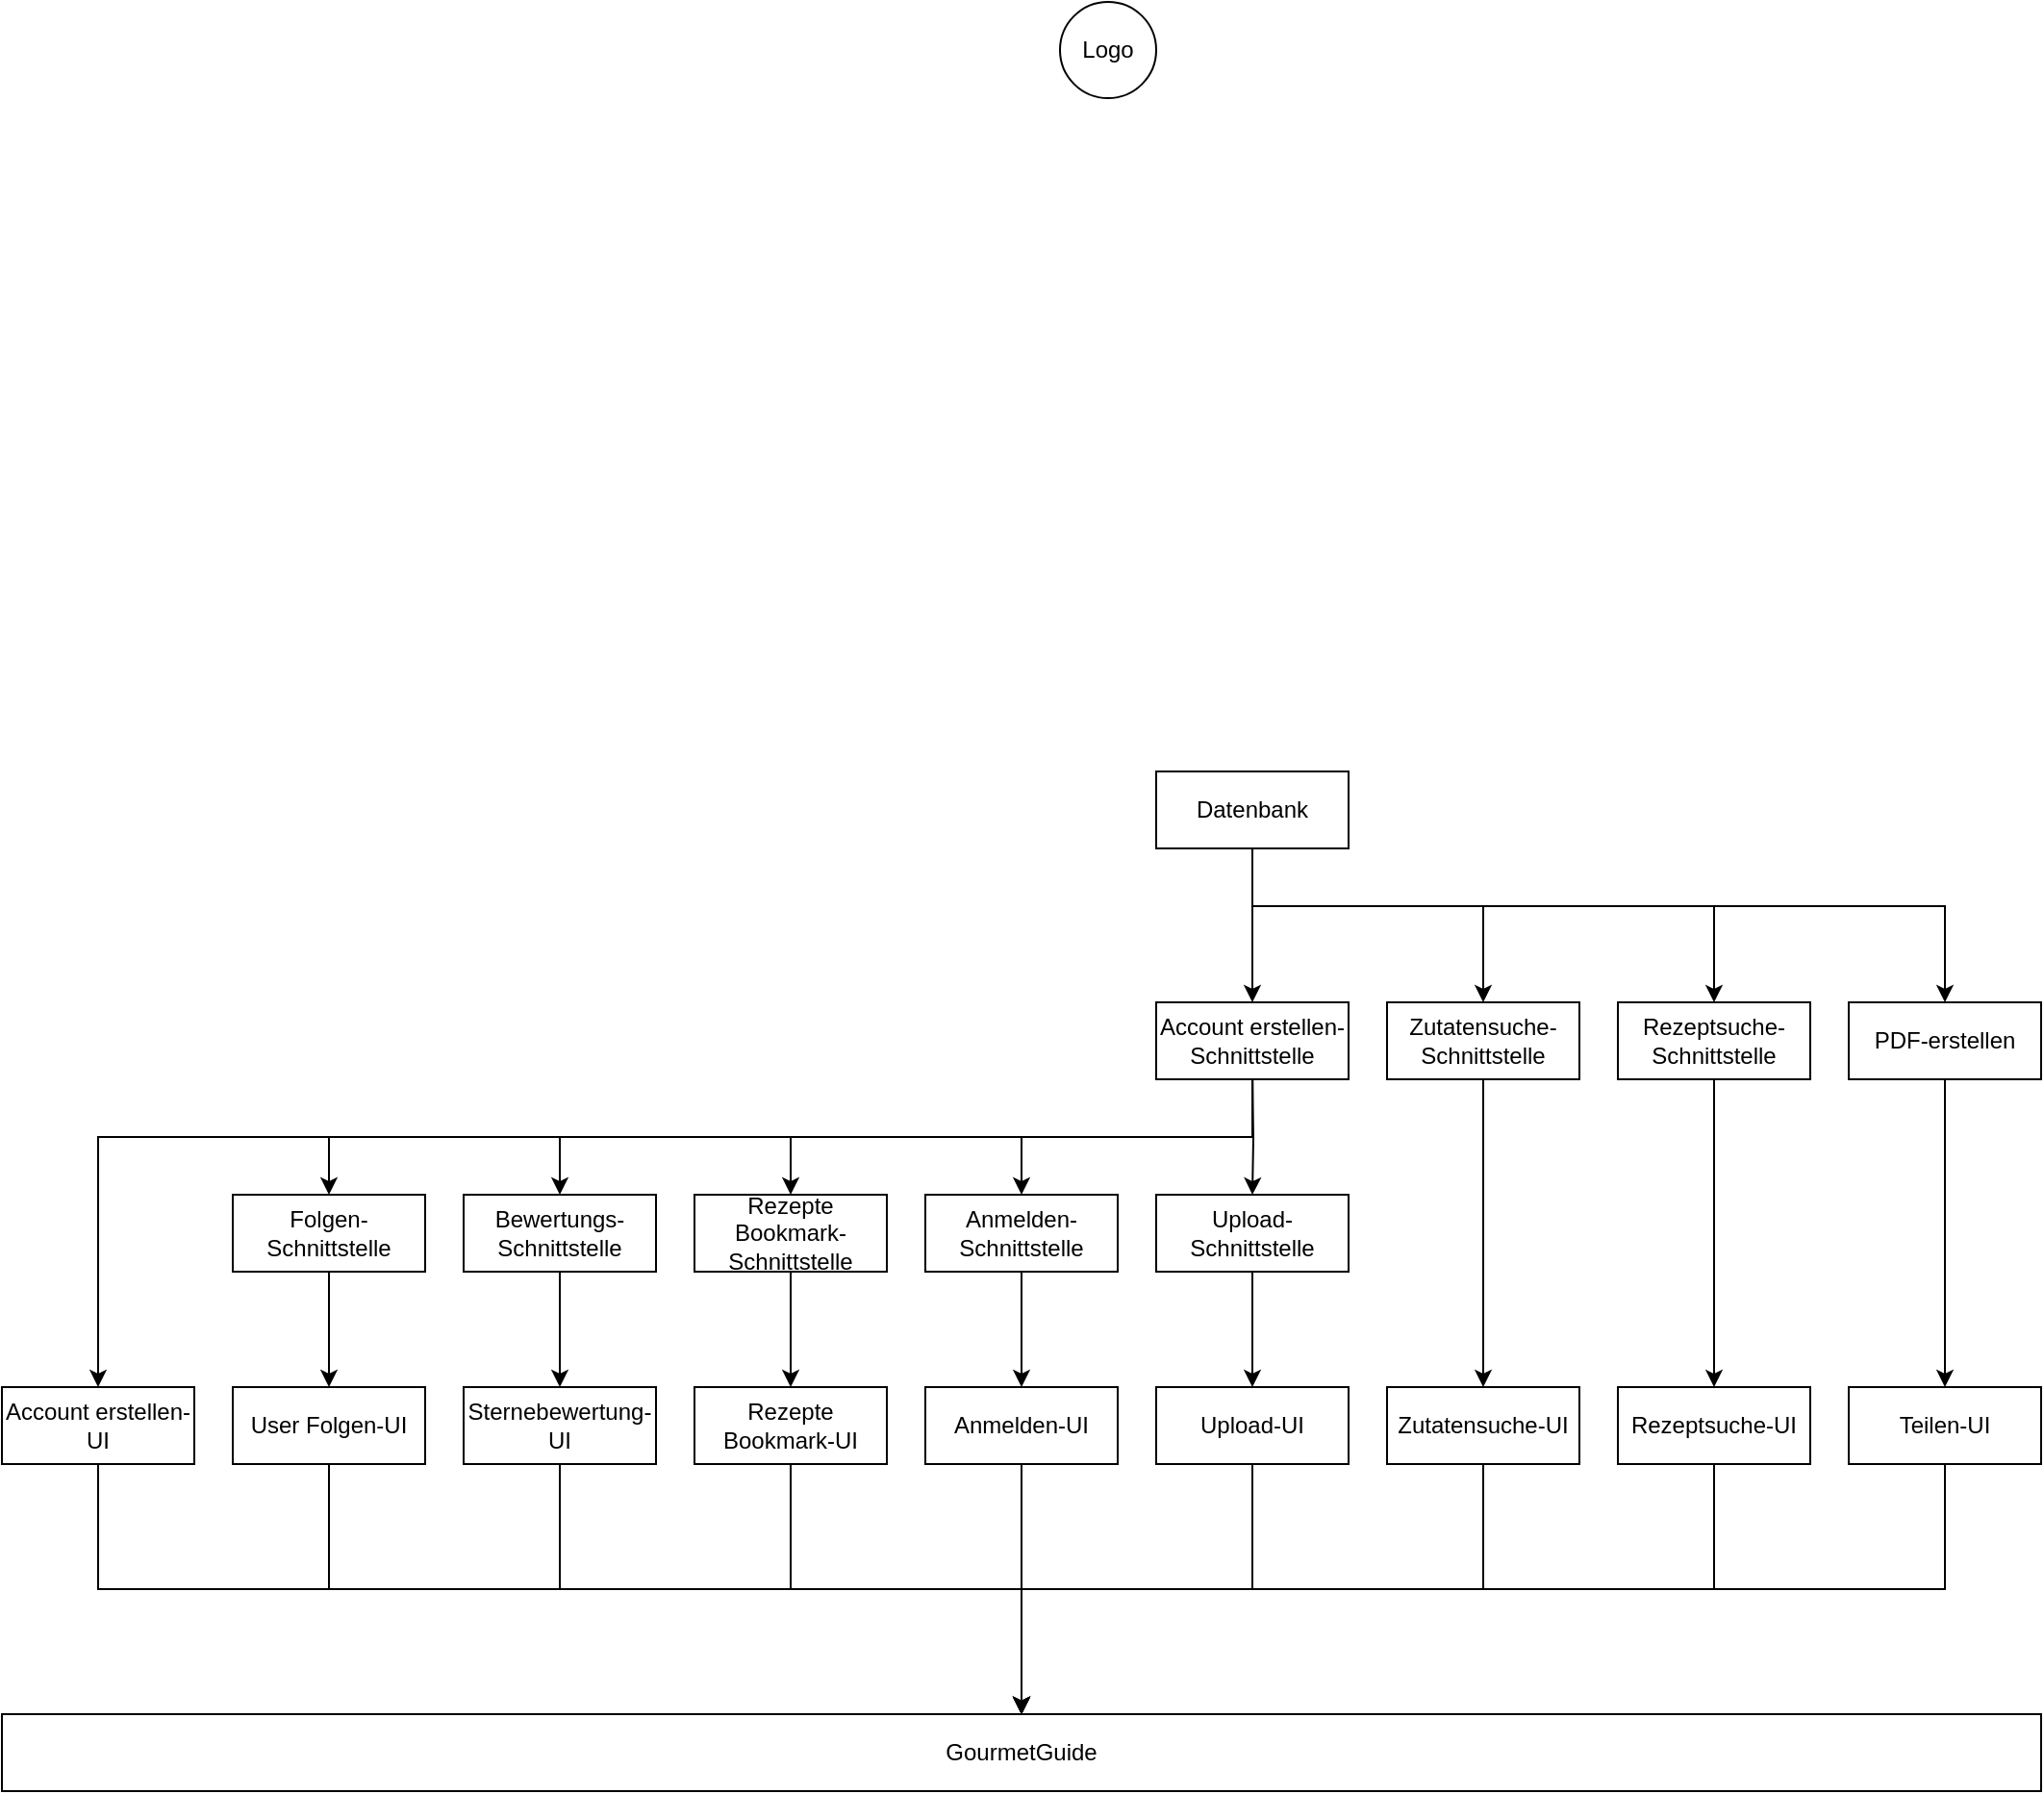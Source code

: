 <mxfile version="24.7.12">
  <diagram name="Seite-1" id="9pEVWhV_WQzaXaiLkUfg">
    <mxGraphModel dx="2349" dy="885" grid="1" gridSize="10" guides="1" tooltips="1" connect="1" arrows="1" fold="1" page="1" pageScale="1" pageWidth="827" pageHeight="1169" math="0" shadow="0">
      <root>
        <mxCell id="0" />
        <mxCell id="1" parent="0" />
        <mxCell id="P6qjONITBiFZTRHwnlfQ-25" value="GourmetGuide" style="rounded=0;whiteSpace=wrap;html=1;" vertex="1" parent="1">
          <mxGeometry x="-560" y="900" width="1060" height="40" as="geometry" />
        </mxCell>
        <mxCell id="P6qjONITBiFZTRHwnlfQ-114" style="edgeStyle=orthogonalEdgeStyle;rounded=0;orthogonalLoop=1;jettySize=auto;html=1;" edge="1" parent="1" source="P6qjONITBiFZTRHwnlfQ-39" target="P6qjONITBiFZTRHwnlfQ-25">
          <mxGeometry relative="1" as="geometry" />
        </mxCell>
        <mxCell id="P6qjONITBiFZTRHwnlfQ-39" value="Upload-UI" style="rounded=0;whiteSpace=wrap;html=1;" vertex="1" parent="1">
          <mxGeometry x="40" y="730" width="100" height="40" as="geometry" />
        </mxCell>
        <mxCell id="P6qjONITBiFZTRHwnlfQ-102" style="edgeStyle=orthogonalEdgeStyle;rounded=0;orthogonalLoop=1;jettySize=auto;html=1;" edge="1" parent="1" source="P6qjONITBiFZTRHwnlfQ-41" target="P6qjONITBiFZTRHwnlfQ-39">
          <mxGeometry relative="1" as="geometry" />
        </mxCell>
        <mxCell id="P6qjONITBiFZTRHwnlfQ-41" value="Upload-Schnittstelle" style="rounded=0;whiteSpace=wrap;html=1;" vertex="1" parent="1">
          <mxGeometry x="40" y="630" width="100" height="40" as="geometry" />
        </mxCell>
        <mxCell id="P6qjONITBiFZTRHwnlfQ-43" value="Logo" style="ellipse;whiteSpace=wrap;html=1;aspect=fixed;" vertex="1" parent="1">
          <mxGeometry x="-10" y="10" width="50" height="50" as="geometry" />
        </mxCell>
        <mxCell id="P6qjONITBiFZTRHwnlfQ-99" style="edgeStyle=orthogonalEdgeStyle;rounded=0;orthogonalLoop=1;jettySize=auto;html=1;" edge="1" parent="1" source="P6qjONITBiFZTRHwnlfQ-45" target="P6qjONITBiFZTRHwnlfQ-47">
          <mxGeometry relative="1" as="geometry" />
        </mxCell>
        <mxCell id="P6qjONITBiFZTRHwnlfQ-45" value="Bewertungs-Schnittstelle" style="rounded=0;whiteSpace=wrap;html=1;" vertex="1" parent="1">
          <mxGeometry x="-320" y="630" width="100" height="40" as="geometry" />
        </mxCell>
        <mxCell id="P6qjONITBiFZTRHwnlfQ-111" style="edgeStyle=orthogonalEdgeStyle;rounded=0;orthogonalLoop=1;jettySize=auto;html=1;" edge="1" parent="1" source="P6qjONITBiFZTRHwnlfQ-47" target="P6qjONITBiFZTRHwnlfQ-25">
          <mxGeometry relative="1" as="geometry" />
        </mxCell>
        <mxCell id="P6qjONITBiFZTRHwnlfQ-47" value="Sternebewertung-UI" style="rounded=0;whiteSpace=wrap;html=1;" vertex="1" parent="1">
          <mxGeometry x="-320" y="730" width="100" height="40" as="geometry" />
        </mxCell>
        <mxCell id="P6qjONITBiFZTRHwnlfQ-113" style="edgeStyle=orthogonalEdgeStyle;rounded=0;orthogonalLoop=1;jettySize=auto;html=1;" edge="1" parent="1" source="P6qjONITBiFZTRHwnlfQ-55" target="P6qjONITBiFZTRHwnlfQ-25">
          <mxGeometry relative="1" as="geometry" />
        </mxCell>
        <mxCell id="P6qjONITBiFZTRHwnlfQ-55" value="Anmelden-UI" style="rounded=0;whiteSpace=wrap;html=1;" vertex="1" parent="1">
          <mxGeometry x="-80" y="730" width="100" height="40" as="geometry" />
        </mxCell>
        <mxCell id="P6qjONITBiFZTRHwnlfQ-109" style="edgeStyle=orthogonalEdgeStyle;rounded=0;orthogonalLoop=1;jettySize=auto;html=1;" edge="1" parent="1" source="P6qjONITBiFZTRHwnlfQ-57" target="P6qjONITBiFZTRHwnlfQ-25">
          <mxGeometry relative="1" as="geometry" />
        </mxCell>
        <mxCell id="P6qjONITBiFZTRHwnlfQ-57" value="Account erstellen-UI" style="rounded=0;whiteSpace=wrap;html=1;" vertex="1" parent="1">
          <mxGeometry x="-560" y="730" width="100" height="40" as="geometry" />
        </mxCell>
        <mxCell id="P6qjONITBiFZTRHwnlfQ-96" style="edgeStyle=orthogonalEdgeStyle;rounded=0;orthogonalLoop=1;jettySize=auto;html=1;" edge="1" parent="1" source="P6qjONITBiFZTRHwnlfQ-59" target="P6qjONITBiFZTRHwnlfQ-92">
          <mxGeometry relative="1" as="geometry">
            <Array as="points">
              <mxPoint x="90" y="600" />
              <mxPoint x="-30" y="600" />
            </Array>
          </mxGeometry>
        </mxCell>
        <mxCell id="P6qjONITBiFZTRHwnlfQ-98" style="edgeStyle=orthogonalEdgeStyle;rounded=0;orthogonalLoop=1;jettySize=auto;html=1;entryX=0.5;entryY=0;entryDx=0;entryDy=0;" edge="1" parent="1" source="P6qjONITBiFZTRHwnlfQ-59" target="P6qjONITBiFZTRHwnlfQ-57">
          <mxGeometry relative="1" as="geometry">
            <Array as="points">
              <mxPoint x="90" y="600" />
              <mxPoint x="-510" y="600" />
            </Array>
          </mxGeometry>
        </mxCell>
        <mxCell id="P6qjONITBiFZTRHwnlfQ-59" value="Account erstellen-Schnittstelle" style="rounded=0;whiteSpace=wrap;html=1;" vertex="1" parent="1">
          <mxGeometry x="40" y="530" width="100" height="40" as="geometry" />
        </mxCell>
        <mxCell id="P6qjONITBiFZTRHwnlfQ-86" style="edgeStyle=orthogonalEdgeStyle;rounded=0;orthogonalLoop=1;jettySize=auto;html=1;" edge="1" parent="1" target="P6qjONITBiFZTRHwnlfQ-41">
          <mxGeometry relative="1" as="geometry">
            <mxPoint x="90" y="570" as="sourcePoint" />
          </mxGeometry>
        </mxCell>
        <mxCell id="P6qjONITBiFZTRHwnlfQ-89" style="edgeStyle=orthogonalEdgeStyle;rounded=0;orthogonalLoop=1;jettySize=auto;html=1;" edge="1" parent="1" target="P6qjONITBiFZTRHwnlfQ-70">
          <mxGeometry relative="1" as="geometry">
            <mxPoint x="90.048" y="570" as="sourcePoint" />
            <Array as="points">
              <mxPoint x="90" y="600" />
              <mxPoint x="-390" y="600" />
            </Array>
          </mxGeometry>
        </mxCell>
        <mxCell id="P6qjONITBiFZTRHwnlfQ-90" style="edgeStyle=orthogonalEdgeStyle;rounded=0;orthogonalLoop=1;jettySize=auto;html=1;" edge="1" parent="1" target="P6qjONITBiFZTRHwnlfQ-45">
          <mxGeometry relative="1" as="geometry">
            <mxPoint x="90.048" y="570" as="sourcePoint" />
            <Array as="points">
              <mxPoint x="90" y="600" />
              <mxPoint x="-270" y="600" />
            </Array>
          </mxGeometry>
        </mxCell>
        <mxCell id="P6qjONITBiFZTRHwnlfQ-91" style="edgeStyle=orthogonalEdgeStyle;rounded=0;orthogonalLoop=1;jettySize=auto;html=1;" edge="1" parent="1" target="P6qjONITBiFZTRHwnlfQ-74">
          <mxGeometry relative="1" as="geometry">
            <mxPoint x="90.048" y="570" as="sourcePoint" />
            <Array as="points">
              <mxPoint x="90" y="600" />
              <mxPoint x="-150" y="600" />
            </Array>
          </mxGeometry>
        </mxCell>
        <mxCell id="P6qjONITBiFZTRHwnlfQ-117" style="edgeStyle=orthogonalEdgeStyle;rounded=0;orthogonalLoop=1;jettySize=auto;html=1;" edge="1" parent="1" source="P6qjONITBiFZTRHwnlfQ-64" target="P6qjONITBiFZTRHwnlfQ-25">
          <mxGeometry relative="1" as="geometry" />
        </mxCell>
        <mxCell id="P6qjONITBiFZTRHwnlfQ-64" value="Teilen-UI" style="rounded=0;whiteSpace=wrap;html=1;" vertex="1" parent="1">
          <mxGeometry x="400" y="730" width="100" height="40" as="geometry" />
        </mxCell>
        <mxCell id="P6qjONITBiFZTRHwnlfQ-106" style="edgeStyle=orthogonalEdgeStyle;rounded=0;orthogonalLoop=1;jettySize=auto;html=1;" edge="1" parent="1" source="P6qjONITBiFZTRHwnlfQ-66" target="P6qjONITBiFZTRHwnlfQ-64">
          <mxGeometry relative="1" as="geometry" />
        </mxCell>
        <mxCell id="P6qjONITBiFZTRHwnlfQ-66" value="PDF-erstellen" style="rounded=0;whiteSpace=wrap;html=1;" vertex="1" parent="1">
          <mxGeometry x="400" y="530" width="100" height="40" as="geometry" />
        </mxCell>
        <mxCell id="P6qjONITBiFZTRHwnlfQ-108" style="edgeStyle=orthogonalEdgeStyle;rounded=0;orthogonalLoop=1;jettySize=auto;html=1;" edge="1" parent="1" source="P6qjONITBiFZTRHwnlfQ-68" target="P6qjONITBiFZTRHwnlfQ-25">
          <mxGeometry relative="1" as="geometry" />
        </mxCell>
        <mxCell id="P6qjONITBiFZTRHwnlfQ-68" value="User Folgen-UI" style="rounded=0;whiteSpace=wrap;html=1;" vertex="1" parent="1">
          <mxGeometry x="-440" y="730" width="100" height="40" as="geometry" />
        </mxCell>
        <mxCell id="P6qjONITBiFZTRHwnlfQ-97" style="edgeStyle=orthogonalEdgeStyle;rounded=0;orthogonalLoop=1;jettySize=auto;html=1;" edge="1" parent="1" source="P6qjONITBiFZTRHwnlfQ-70" target="P6qjONITBiFZTRHwnlfQ-68">
          <mxGeometry relative="1" as="geometry" />
        </mxCell>
        <mxCell id="P6qjONITBiFZTRHwnlfQ-70" value="Folgen- Schnittstelle" style="rounded=0;whiteSpace=wrap;html=1;" vertex="1" parent="1">
          <mxGeometry x="-440" y="630" width="100" height="40" as="geometry" />
        </mxCell>
        <mxCell id="P6qjONITBiFZTRHwnlfQ-112" style="edgeStyle=orthogonalEdgeStyle;rounded=0;orthogonalLoop=1;jettySize=auto;html=1;" edge="1" parent="1" source="P6qjONITBiFZTRHwnlfQ-72" target="P6qjONITBiFZTRHwnlfQ-25">
          <mxGeometry relative="1" as="geometry" />
        </mxCell>
        <mxCell id="P6qjONITBiFZTRHwnlfQ-72" value="Rezepte Bookmark-UI" style="rounded=0;whiteSpace=wrap;html=1;" vertex="1" parent="1">
          <mxGeometry x="-200" y="730" width="100" height="40" as="geometry" />
        </mxCell>
        <mxCell id="P6qjONITBiFZTRHwnlfQ-100" style="edgeStyle=orthogonalEdgeStyle;rounded=0;orthogonalLoop=1;jettySize=auto;html=1;" edge="1" parent="1" source="P6qjONITBiFZTRHwnlfQ-74" target="P6qjONITBiFZTRHwnlfQ-72">
          <mxGeometry relative="1" as="geometry" />
        </mxCell>
        <mxCell id="P6qjONITBiFZTRHwnlfQ-74" value="Rezepte Bookmark-Schnittstelle" style="rounded=0;whiteSpace=wrap;html=1;" vertex="1" parent="1">
          <mxGeometry x="-200" y="630" width="100" height="40" as="geometry" />
        </mxCell>
        <mxCell id="P6qjONITBiFZTRHwnlfQ-115" style="edgeStyle=orthogonalEdgeStyle;rounded=0;orthogonalLoop=1;jettySize=auto;html=1;" edge="1" parent="1" source="P6qjONITBiFZTRHwnlfQ-75" target="P6qjONITBiFZTRHwnlfQ-25">
          <mxGeometry relative="1" as="geometry" />
        </mxCell>
        <mxCell id="P6qjONITBiFZTRHwnlfQ-75" value="Zutatensuche-UI" style="rounded=0;whiteSpace=wrap;html=1;" vertex="1" parent="1">
          <mxGeometry x="160" y="730" width="100" height="40" as="geometry" />
        </mxCell>
        <mxCell id="P6qjONITBiFZTRHwnlfQ-116" style="edgeStyle=orthogonalEdgeStyle;rounded=0;orthogonalLoop=1;jettySize=auto;html=1;" edge="1" parent="1" source="P6qjONITBiFZTRHwnlfQ-76" target="P6qjONITBiFZTRHwnlfQ-25">
          <mxGeometry relative="1" as="geometry" />
        </mxCell>
        <mxCell id="P6qjONITBiFZTRHwnlfQ-76" value="Rezeptsuche-UI" style="rounded=0;whiteSpace=wrap;html=1;" vertex="1" parent="1">
          <mxGeometry x="280" y="730" width="100" height="40" as="geometry" />
        </mxCell>
        <mxCell id="P6qjONITBiFZTRHwnlfQ-104" style="edgeStyle=orthogonalEdgeStyle;rounded=0;orthogonalLoop=1;jettySize=auto;html=1;" edge="1" parent="1" source="P6qjONITBiFZTRHwnlfQ-77" target="P6qjONITBiFZTRHwnlfQ-75">
          <mxGeometry relative="1" as="geometry" />
        </mxCell>
        <mxCell id="P6qjONITBiFZTRHwnlfQ-77" value="Zutatensuche-Schnittstelle" style="rounded=0;whiteSpace=wrap;html=1;" vertex="1" parent="1">
          <mxGeometry x="160" y="530" width="100" height="40" as="geometry" />
        </mxCell>
        <mxCell id="P6qjONITBiFZTRHwnlfQ-105" style="edgeStyle=orthogonalEdgeStyle;rounded=0;orthogonalLoop=1;jettySize=auto;html=1;" edge="1" parent="1" source="P6qjONITBiFZTRHwnlfQ-78" target="P6qjONITBiFZTRHwnlfQ-76">
          <mxGeometry relative="1" as="geometry" />
        </mxCell>
        <mxCell id="P6qjONITBiFZTRHwnlfQ-78" value="Rezeptsuche-Schnittstelle" style="rounded=0;whiteSpace=wrap;html=1;" vertex="1" parent="1">
          <mxGeometry x="280" y="530" width="100" height="40" as="geometry" />
        </mxCell>
        <mxCell id="P6qjONITBiFZTRHwnlfQ-83" style="edgeStyle=orthogonalEdgeStyle;rounded=0;orthogonalLoop=1;jettySize=auto;html=1;" edge="1" parent="1" source="P6qjONITBiFZTRHwnlfQ-79" target="P6qjONITBiFZTRHwnlfQ-77">
          <mxGeometry relative="1" as="geometry">
            <Array as="points">
              <mxPoint x="90" y="480" />
              <mxPoint x="210" y="480" />
            </Array>
          </mxGeometry>
        </mxCell>
        <mxCell id="P6qjONITBiFZTRHwnlfQ-84" style="edgeStyle=orthogonalEdgeStyle;rounded=0;orthogonalLoop=1;jettySize=auto;html=1;" edge="1" parent="1" source="P6qjONITBiFZTRHwnlfQ-79" target="P6qjONITBiFZTRHwnlfQ-78">
          <mxGeometry relative="1" as="geometry">
            <Array as="points">
              <mxPoint x="90" y="480" />
              <mxPoint x="330" y="480" />
            </Array>
          </mxGeometry>
        </mxCell>
        <mxCell id="P6qjONITBiFZTRHwnlfQ-85" style="edgeStyle=orthogonalEdgeStyle;rounded=0;orthogonalLoop=1;jettySize=auto;html=1;" edge="1" parent="1" source="P6qjONITBiFZTRHwnlfQ-79">
          <mxGeometry relative="1" as="geometry">
            <mxPoint x="90" y="530" as="targetPoint" />
          </mxGeometry>
        </mxCell>
        <mxCell id="P6qjONITBiFZTRHwnlfQ-95" style="edgeStyle=orthogonalEdgeStyle;rounded=0;orthogonalLoop=1;jettySize=auto;html=1;" edge="1" parent="1" source="P6qjONITBiFZTRHwnlfQ-79" target="P6qjONITBiFZTRHwnlfQ-66">
          <mxGeometry relative="1" as="geometry">
            <Array as="points">
              <mxPoint x="90" y="480" />
              <mxPoint x="450" y="480" />
            </Array>
          </mxGeometry>
        </mxCell>
        <mxCell id="P6qjONITBiFZTRHwnlfQ-79" value="Datenbank" style="rounded=0;whiteSpace=wrap;html=1;" vertex="1" parent="1">
          <mxGeometry x="40" y="410" width="100" height="40" as="geometry" />
        </mxCell>
        <mxCell id="P6qjONITBiFZTRHwnlfQ-101" style="edgeStyle=orthogonalEdgeStyle;rounded=0;orthogonalLoop=1;jettySize=auto;html=1;entryX=0.5;entryY=0;entryDx=0;entryDy=0;" edge="1" parent="1" source="P6qjONITBiFZTRHwnlfQ-92" target="P6qjONITBiFZTRHwnlfQ-55">
          <mxGeometry relative="1" as="geometry" />
        </mxCell>
        <mxCell id="P6qjONITBiFZTRHwnlfQ-92" value="Anmelden-Schnittstelle" style="rounded=0;whiteSpace=wrap;html=1;" vertex="1" parent="1">
          <mxGeometry x="-80" y="630" width="100" height="40" as="geometry" />
        </mxCell>
      </root>
    </mxGraphModel>
  </diagram>
</mxfile>
